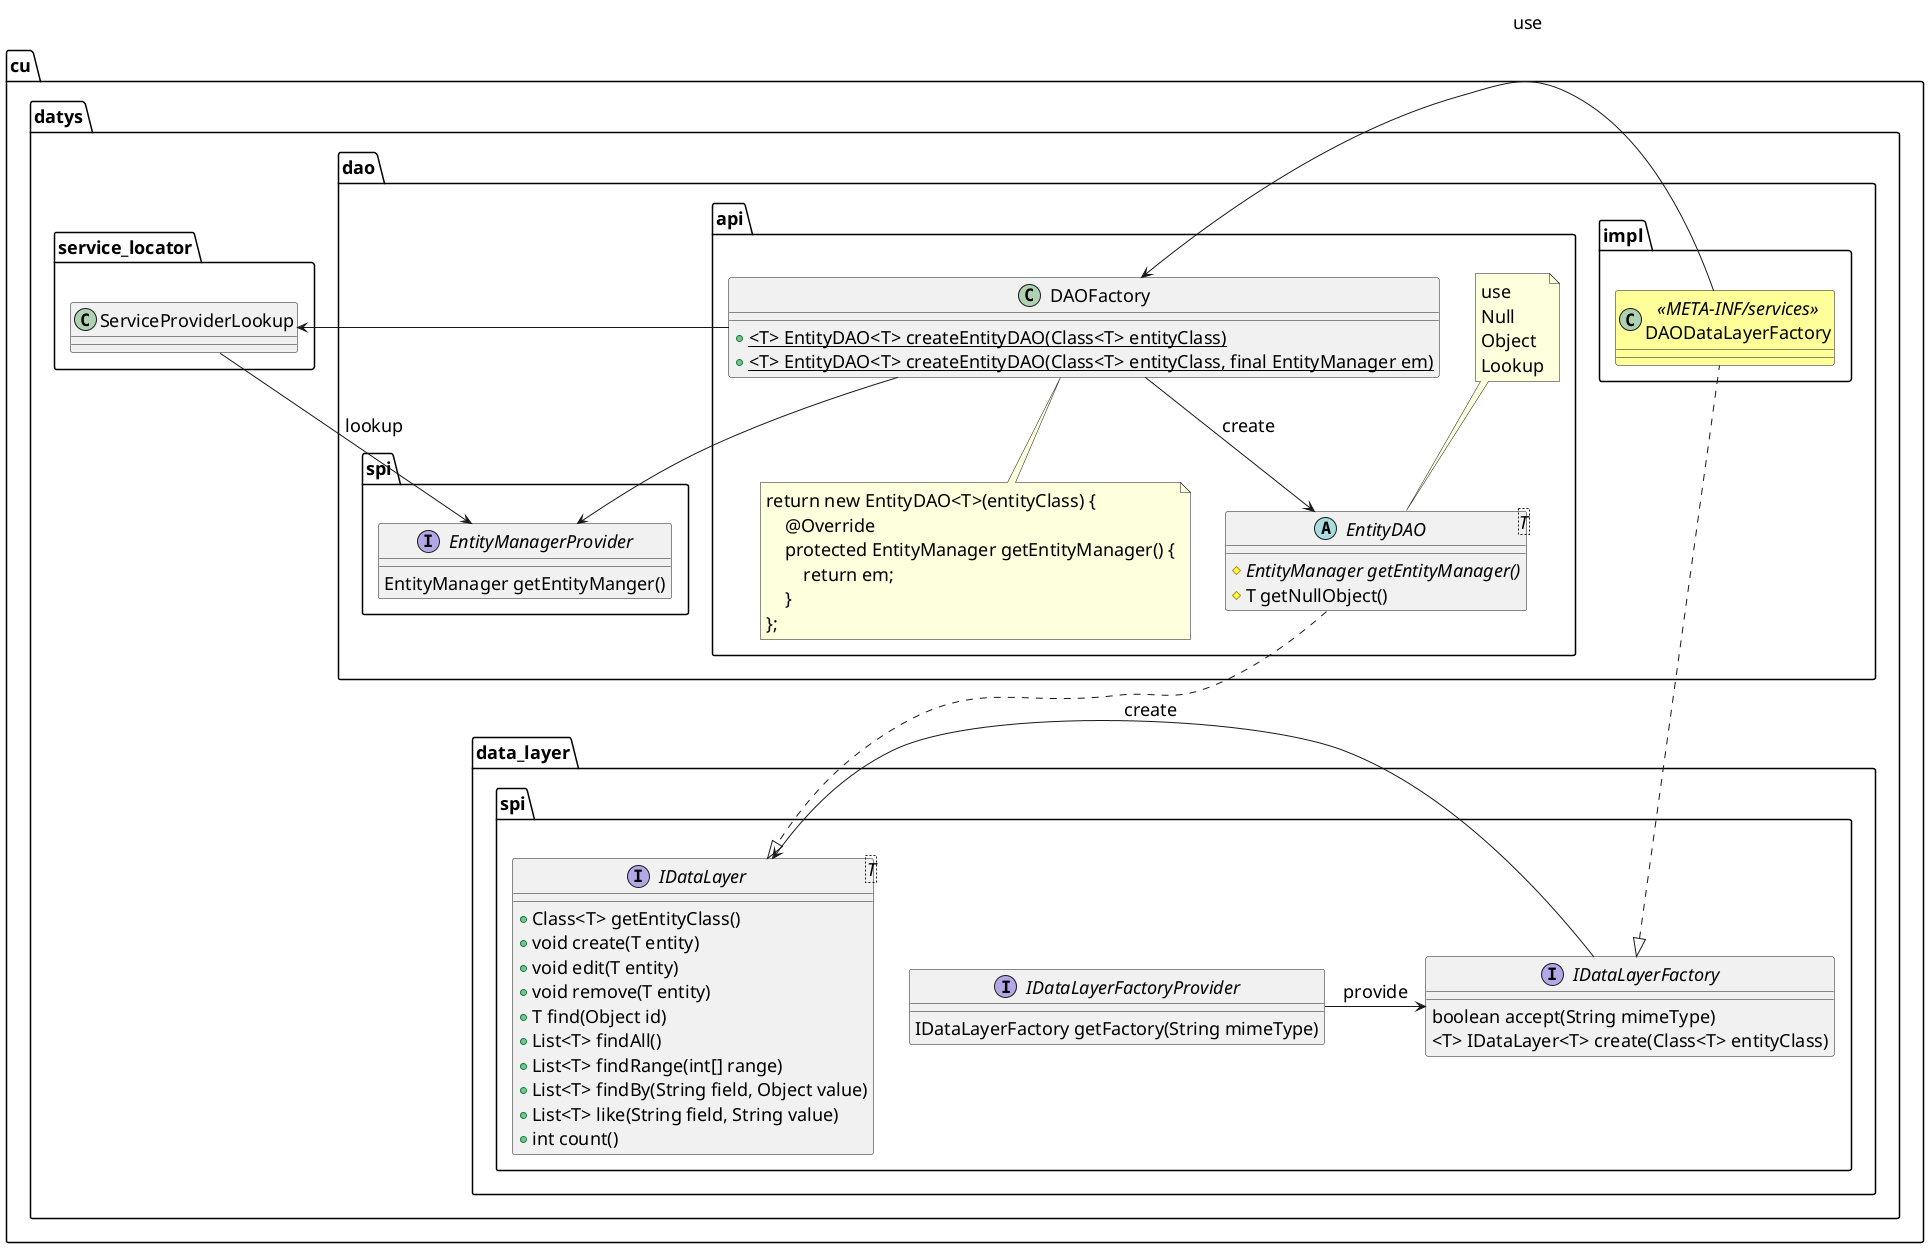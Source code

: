 @startuml

skinparam backgroundcolor transparent
skinparam classFontSize 18
skinparam noteFontSize 18
skinparam arrowFontSize 18
skinparam classAttributeFontSize 18
skinparam packageFontSize 18
skinparam classStereotypeFontSize 18

skinparam titleFontColor #5cb85c

'Title Module dao

namespace cu.datys.dao.spi{
    interface EntityManagerProvider {
        EntityManager getEntityManger()
    }

'    EntityManagerProvider -> javax.persistence.EntityManager: provides
}

namespace cu.datys.dao.api{
'    abstract class EntityDAO<T> implements cu.datys.data_layer.spi.IDataLayer{
    abstract class EntityDAO<T>{
        # {abstract} EntityManager getEntityManager()
        # T getNullObject()
    }

    EntityDAO ..|> cu.datys.data_layer.spi.IDataLayer

    class DAOFactory{
         + {static} <T> EntityDAO<T> createEntityDAO(Class<T> entityClass)
         + {static} <T> EntityDAO<T> createEntityDAO(Class<T> entityClass, final EntityManager em)
    }

    DAOFactory -right-> cu.datys.service_locator.ServiceProviderLookup
    cu.datys.service_locator.ServiceProviderLookup -down-> cu.datys.dao.spi.EntityManagerProvider: lookup

'    DAOFactory --> cu.datys.dao.spi.EntityManagerProvider: use
    DAOFactory --> EntityDAO: create

    note bottom of DAOFactory
        return new EntityDAO<T>(entityClass) {
            @Override
            protected EntityManager getEntityManager() {
                return em;
            }
        };
    end note

    note top of EntityDAO
        use
        Null
        Object
        Lookup
    end note

'    EntityDAO -right-> cu.datys.null_object.impl.NullObjectLookup: use
}

namespace cu.datys.dao.impl{
    class DAODataLayerFactory<<META-INF/services>> #FEFF99 implements cu.datys.data_layer.spi.IDataLayerFactory
'    class DAODataLayerFactory<<META-INF/services>>
'    DAODataLayerFactory .|> cu.datys.data_layer.spi.IDataLayerFactory




    DAODataLayerFactory -right-> cu.datys.dao.api.DAOFactory: use

}

namespace cu.datys.data_layer.spi{
    interface IDataLayer<T> {
        + Class<T> getEntityClass()
        + void create(T entity)
        + void edit(T entity)
        + void remove(T entity)
        + T find(Object id)
        + List<T> findAll()
        + List<T> findRange(int[] range)
        + List<T> findBy(String field, Object value)
        + List<T> like(String field, String value)
        + int count()
    }

    interface IDataLayerFactory {
        boolean accept(String mimeType)
        <T> IDataLayer<T> create(Class<T> entityClass)
    }

    interface IDataLayerFactoryProvider {
        IDataLayerFactory getFactory(String mimeType)
    }

'    IDataLayerFactoryProvider -down-> IDataLayerFactory: provide
'    IDataLayerFactory -up-> IDataLayer: create

    IDataLayerFactoryProvider -> IDataLayerFactory: provide
    IDataLayerFactory -> IDataLayer: create
}

cu.datys.dao.api.DAOFactory --> cu.datys.dao.spi.EntityManagerProvider

'namespace cu.datys.null_object.impl{
'    class NullObjectLookup{
'        + {static} NullObject lookup(Class nullable)
'    }
'}

@enduml